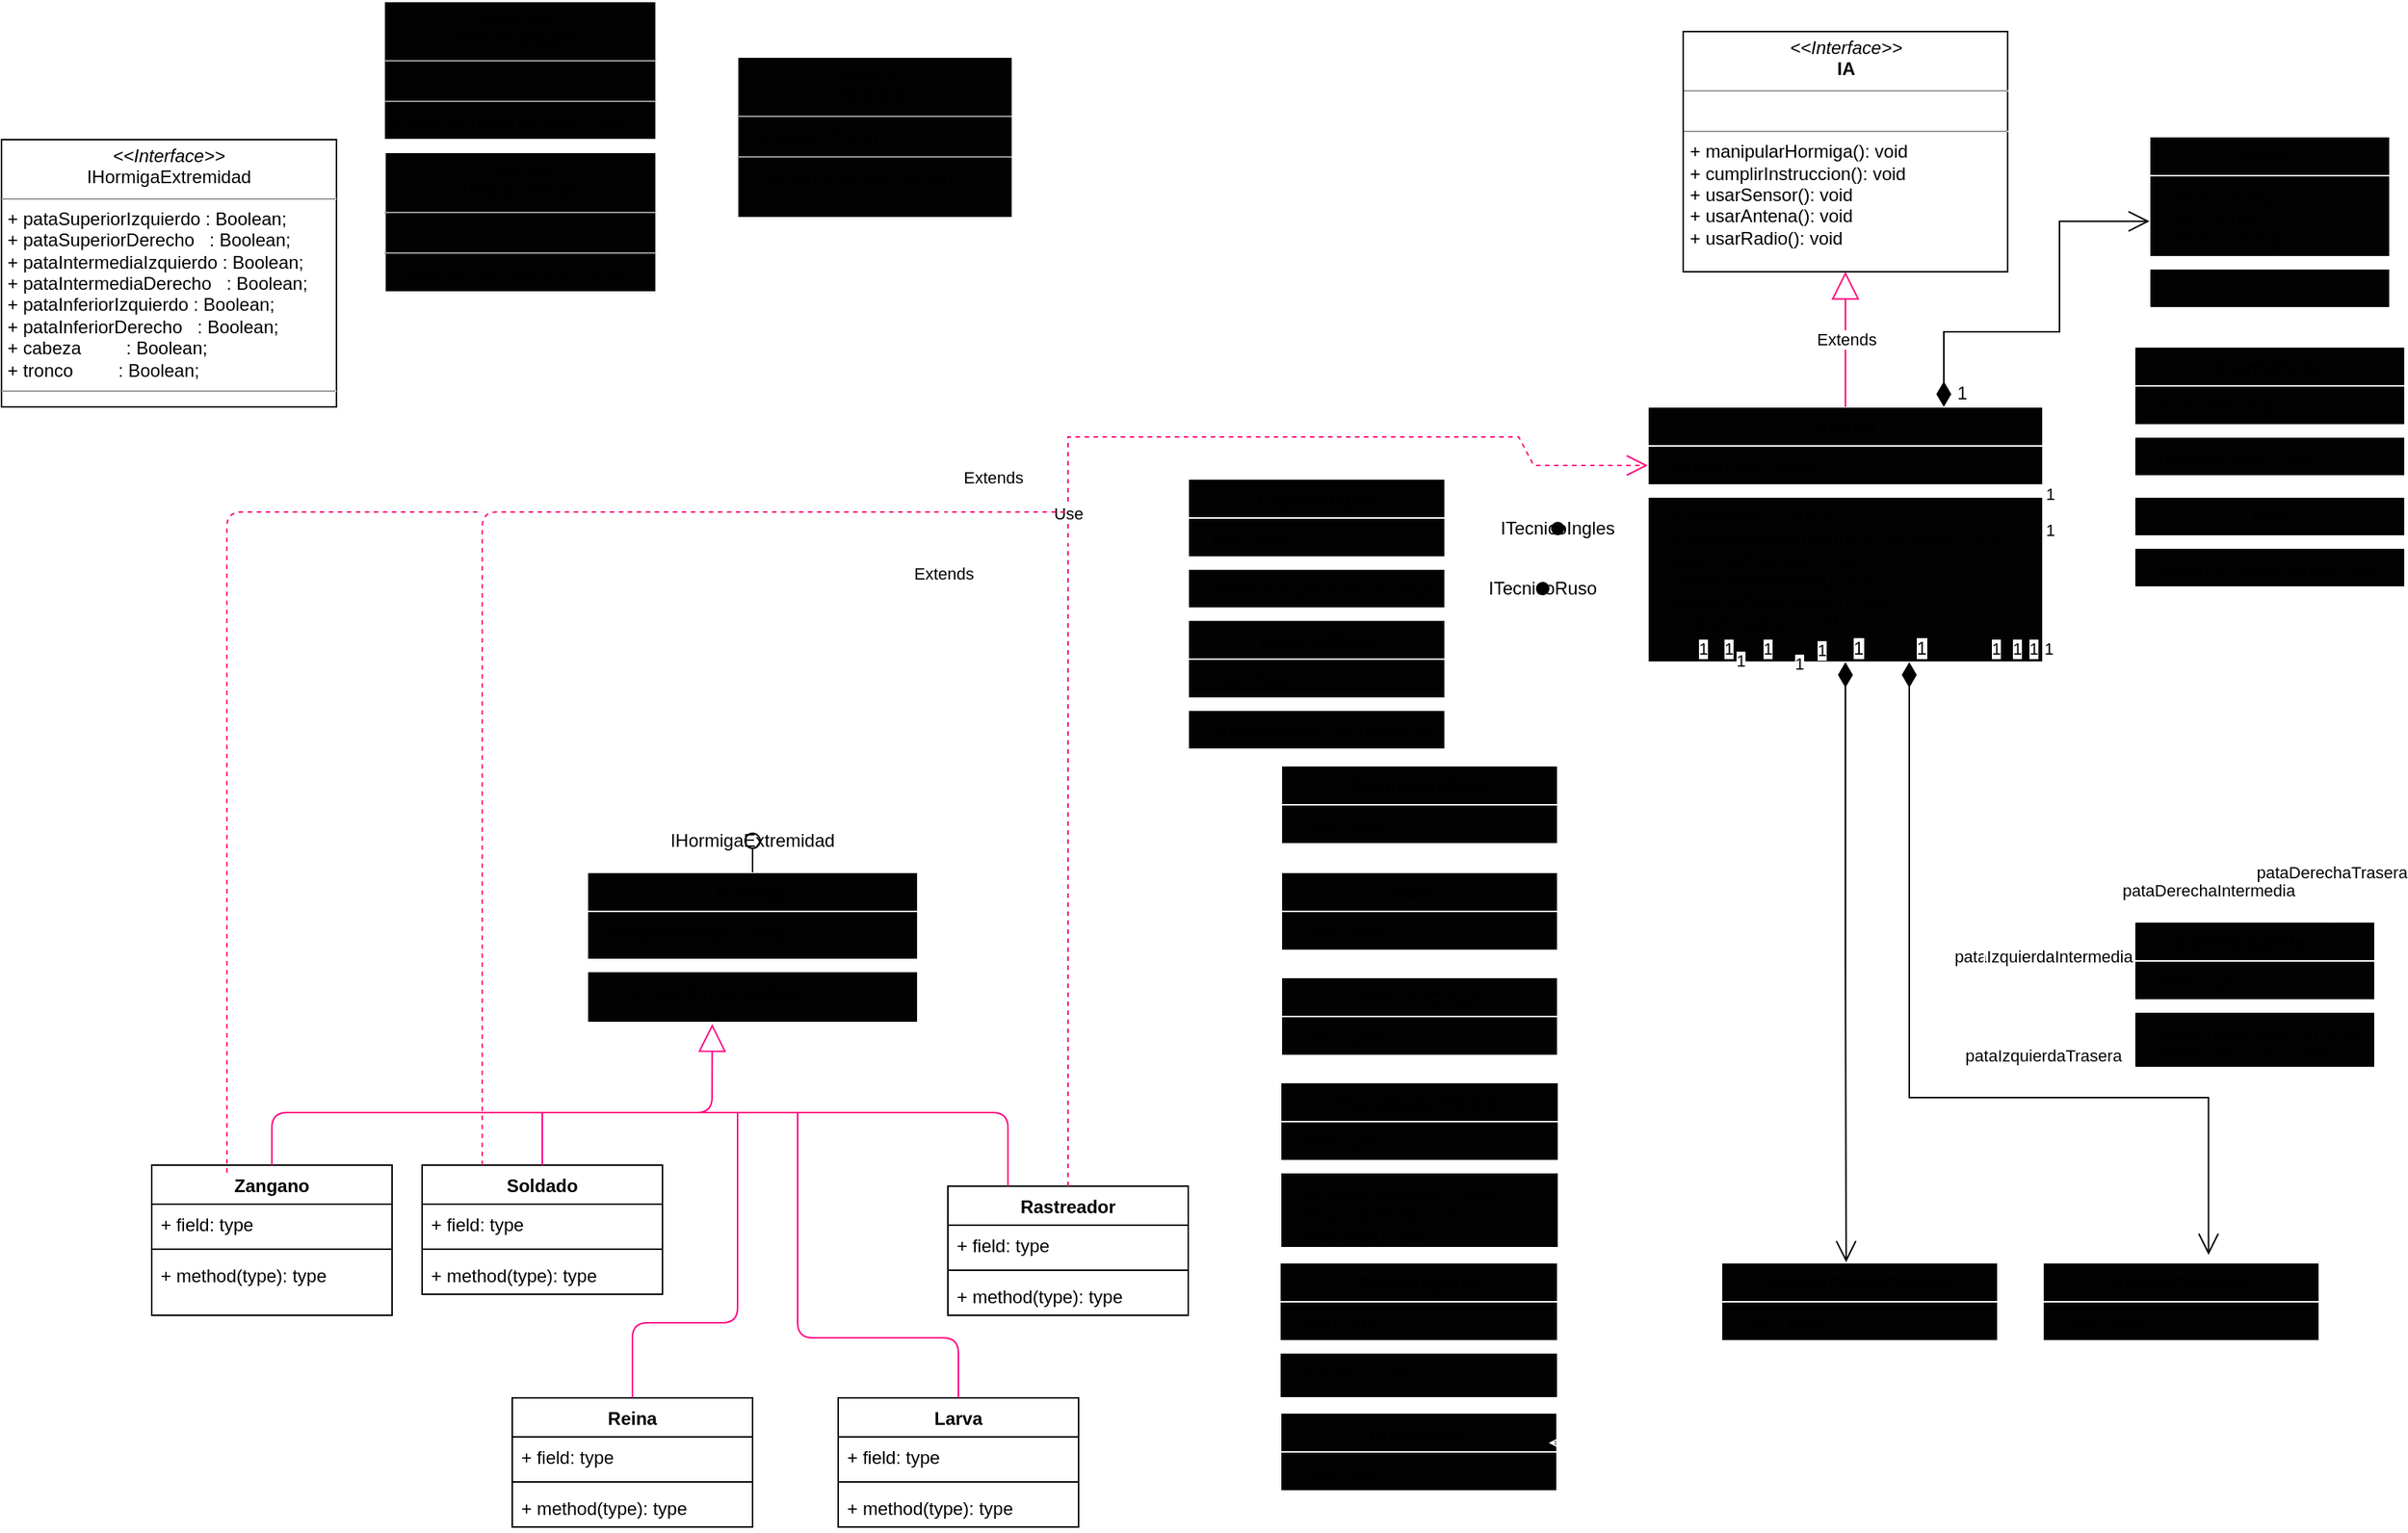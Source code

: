 <mxfile>
    <diagram id="PwI3y_meS3A-BAof3AQR" name="Página-1">
        <mxGraphModel dx="2187" dy="1038" grid="1" gridSize="10" guides="1" tooltips="1" connect="1" arrows="1" fold="1" page="1" pageScale="1" pageWidth="827" pageHeight="1169" math="0" shadow="0">
            <root>
                <mxCell id="0"/>
                <mxCell id="1" parent="0"/>
                <mxCell id="2" value="Hormiga" style="swimlane;fontStyle=1;align=center;verticalAlign=top;childLayout=stackLayout;horizontal=1;startSize=26;horizontalStack=0;resizeParent=1;resizeParentMax=0;resizeLast=0;collapsible=1;marginBottom=0;fillColor=#020203;strokeColor=#FFFFFF;" parent="1" vertex="1">
                    <mxGeometry x="-400" y="610" width="220" height="100" as="geometry"/>
                </mxCell>
                <mxCell id="3" value="- codigoHormiga: String" style="text;strokeColor=#FFFFFF;fillColor=#020203;align=left;verticalAlign=top;spacingLeft=4;spacingRight=4;overflow=hidden;rotatable=0;points=[[0,0.5],[1,0.5]];portConstraint=eastwest;" parent="2" vertex="1">
                    <mxGeometry y="26" width="220" height="32" as="geometry"/>
                </mxCell>
                <mxCell id="4" value="" style="line;strokeWidth=1;fillColor=#020203;align=left;verticalAlign=middle;spacingTop=-1;spacingLeft=3;spacingRight=3;rotatable=0;labelPosition=right;points=[];portConstraint=eastwest;strokeColor=#FFFFFF;" parent="2" vertex="1">
                    <mxGeometry y="58" width="220" height="8" as="geometry"/>
                </mxCell>
                <mxCell id="5" value="+ Hormiga(String: codigo)&#10;" style="text;strokeColor=#FFFFFF;fillColor=#020203;align=left;verticalAlign=top;spacingLeft=4;spacingRight=4;overflow=hidden;rotatable=0;points=[[0,0.5],[1,0.5]];portConstraint=eastwest;" parent="2" vertex="1">
                    <mxGeometry y="66" width="220" height="34" as="geometry"/>
                </mxCell>
                <mxCell id="6" value="Zangano" style="swimlane;fontStyle=1;align=center;verticalAlign=top;childLayout=stackLayout;horizontal=1;startSize=26;horizontalStack=0;resizeParent=1;resizeParentMax=0;resizeLast=0;collapsible=1;marginBottom=0;" parent="1" vertex="1">
                    <mxGeometry x="-690" y="805" width="160" height="100" as="geometry"/>
                </mxCell>
                <mxCell id="7" value="+ field: type" style="text;strokeColor=none;fillColor=none;align=left;verticalAlign=top;spacingLeft=4;spacingRight=4;overflow=hidden;rotatable=0;points=[[0,0.5],[1,0.5]];portConstraint=eastwest;" parent="6" vertex="1">
                    <mxGeometry y="26" width="160" height="26" as="geometry"/>
                </mxCell>
                <mxCell id="8" value="" style="line;strokeWidth=1;fillColor=none;align=left;verticalAlign=middle;spacingTop=-1;spacingLeft=3;spacingRight=3;rotatable=0;labelPosition=right;points=[];portConstraint=eastwest;strokeColor=inherit;" parent="6" vertex="1">
                    <mxGeometry y="52" width="160" height="8" as="geometry"/>
                </mxCell>
                <mxCell id="9" value="+ method(type): type" style="text;strokeColor=none;fillColor=none;align=left;verticalAlign=top;spacingLeft=4;spacingRight=4;overflow=hidden;rotatable=0;points=[[0,0.5],[1,0.5]];portConstraint=eastwest;" parent="6" vertex="1">
                    <mxGeometry y="60" width="160" height="40" as="geometry"/>
                </mxCell>
                <mxCell id="10" value="Soldado" style="swimlane;fontStyle=1;align=center;verticalAlign=top;childLayout=stackLayout;horizontal=1;startSize=26;horizontalStack=0;resizeParent=1;resizeParentMax=0;resizeLast=0;collapsible=1;marginBottom=0;" parent="1" vertex="1">
                    <mxGeometry x="-510" y="805" width="160" height="86" as="geometry"/>
                </mxCell>
                <mxCell id="11" value="+ field: type" style="text;strokeColor=none;fillColor=none;align=left;verticalAlign=top;spacingLeft=4;spacingRight=4;overflow=hidden;rotatable=0;points=[[0,0.5],[1,0.5]];portConstraint=eastwest;" parent="10" vertex="1">
                    <mxGeometry y="26" width="160" height="26" as="geometry"/>
                </mxCell>
                <mxCell id="12" value="" style="line;strokeWidth=1;fillColor=none;align=left;verticalAlign=middle;spacingTop=-1;spacingLeft=3;spacingRight=3;rotatable=0;labelPosition=right;points=[];portConstraint=eastwest;strokeColor=inherit;" parent="10" vertex="1">
                    <mxGeometry y="52" width="160" height="8" as="geometry"/>
                </mxCell>
                <mxCell id="13" value="+ method(type): type" style="text;strokeColor=none;fillColor=none;align=left;verticalAlign=top;spacingLeft=4;spacingRight=4;overflow=hidden;rotatable=0;points=[[0,0.5],[1,0.5]];portConstraint=eastwest;" parent="10" vertex="1">
                    <mxGeometry y="60" width="160" height="26" as="geometry"/>
                </mxCell>
                <mxCell id="14" value="Rastreador" style="swimlane;fontStyle=1;align=center;verticalAlign=top;childLayout=stackLayout;horizontal=1;startSize=26;horizontalStack=0;resizeParent=1;resizeParentMax=0;resizeLast=0;collapsible=1;marginBottom=0;" parent="1" vertex="1">
                    <mxGeometry x="-160" y="819" width="160" height="86" as="geometry"/>
                </mxCell>
                <mxCell id="15" value="+ field: type" style="text;strokeColor=none;fillColor=none;align=left;verticalAlign=top;spacingLeft=4;spacingRight=4;overflow=hidden;rotatable=0;points=[[0,0.5],[1,0.5]];portConstraint=eastwest;" parent="14" vertex="1">
                    <mxGeometry y="26" width="160" height="26" as="geometry"/>
                </mxCell>
                <mxCell id="16" value="" style="line;strokeWidth=1;fillColor=none;align=left;verticalAlign=middle;spacingTop=-1;spacingLeft=3;spacingRight=3;rotatable=0;labelPosition=right;points=[];portConstraint=eastwest;strokeColor=inherit;" parent="14" vertex="1">
                    <mxGeometry y="52" width="160" height="8" as="geometry"/>
                </mxCell>
                <mxCell id="17" value="+ method(type): type" style="text;strokeColor=none;fillColor=none;align=left;verticalAlign=top;spacingLeft=4;spacingRight=4;overflow=hidden;rotatable=0;points=[[0,0.5],[1,0.5]];portConstraint=eastwest;" parent="14" vertex="1">
                    <mxGeometry y="60" width="160" height="26" as="geometry"/>
                </mxCell>
                <mxCell id="18" value="Reina" style="swimlane;fontStyle=1;align=center;verticalAlign=top;childLayout=stackLayout;horizontal=1;startSize=26;horizontalStack=0;resizeParent=1;resizeParentMax=0;resizeLast=0;collapsible=1;marginBottom=0;" parent="1" vertex="1">
                    <mxGeometry x="-450" y="960" width="160" height="86" as="geometry"/>
                </mxCell>
                <mxCell id="19" value="+ field: type" style="text;strokeColor=none;fillColor=none;align=left;verticalAlign=top;spacingLeft=4;spacingRight=4;overflow=hidden;rotatable=0;points=[[0,0.5],[1,0.5]];portConstraint=eastwest;" parent="18" vertex="1">
                    <mxGeometry y="26" width="160" height="26" as="geometry"/>
                </mxCell>
                <mxCell id="20" value="" style="line;strokeWidth=1;fillColor=none;align=left;verticalAlign=middle;spacingTop=-1;spacingLeft=3;spacingRight=3;rotatable=0;labelPosition=right;points=[];portConstraint=eastwest;strokeColor=inherit;" parent="18" vertex="1">
                    <mxGeometry y="52" width="160" height="8" as="geometry"/>
                </mxCell>
                <mxCell id="21" value="+ method(type): type" style="text;strokeColor=none;fillColor=none;align=left;verticalAlign=top;spacingLeft=4;spacingRight=4;overflow=hidden;rotatable=0;points=[[0,0.5],[1,0.5]];portConstraint=eastwest;" parent="18" vertex="1">
                    <mxGeometry y="60" width="160" height="26" as="geometry"/>
                </mxCell>
                <mxCell id="22" value="Larva" style="swimlane;fontStyle=1;align=center;verticalAlign=top;childLayout=stackLayout;horizontal=1;startSize=26;horizontalStack=0;resizeParent=1;resizeParentMax=0;resizeLast=0;collapsible=1;marginBottom=0;" parent="1" vertex="1">
                    <mxGeometry x="-233" y="960" width="160" height="86" as="geometry"/>
                </mxCell>
                <mxCell id="23" value="+ field: type" style="text;strokeColor=none;fillColor=none;align=left;verticalAlign=top;spacingLeft=4;spacingRight=4;overflow=hidden;rotatable=0;points=[[0,0.5],[1,0.5]];portConstraint=eastwest;" parent="22" vertex="1">
                    <mxGeometry y="26" width="160" height="26" as="geometry"/>
                </mxCell>
                <mxCell id="24" value="" style="line;strokeWidth=1;fillColor=none;align=left;verticalAlign=middle;spacingTop=-1;spacingLeft=3;spacingRight=3;rotatable=0;labelPosition=right;points=[];portConstraint=eastwest;strokeColor=inherit;" parent="22" vertex="1">
                    <mxGeometry y="52" width="160" height="8" as="geometry"/>
                </mxCell>
                <mxCell id="25" value="+ method(type): type" style="text;strokeColor=none;fillColor=none;align=left;verticalAlign=top;spacingLeft=4;spacingRight=4;overflow=hidden;rotatable=0;points=[[0,0.5],[1,0.5]];portConstraint=eastwest;" parent="22" vertex="1">
                    <mxGeometry y="60" width="160" height="26" as="geometry"/>
                </mxCell>
                <mxCell id="26" value="" style="endArrow=block;endSize=16;endFill=0;html=1;strokeColor=#FF0080;exitX=0.5;exitY=0;exitDx=0;exitDy=0;entryX=0.378;entryY=1.031;entryDx=0;entryDy=0;entryPerimeter=0;" parent="1" source="6" target="5" edge="1">
                    <mxGeometry width="160" relative="1" as="geometry">
                        <mxPoint x="-570" y="750" as="sourcePoint"/>
                        <mxPoint x="-290" y="770" as="targetPoint"/>
                        <Array as="points">
                            <mxPoint x="-610" y="770"/>
                            <mxPoint x="-317" y="770"/>
                        </Array>
                    </mxGeometry>
                </mxCell>
                <mxCell id="33" value="" style="endArrow=none;html=1;strokeColor=#FF0080;entryX=0.25;entryY=0;entryDx=0;entryDy=0;" parent="1" target="14" edge="1">
                    <mxGeometry width="50" height="50" relative="1" as="geometry">
                        <mxPoint x="-330" y="770" as="sourcePoint"/>
                        <mxPoint x="-80" y="770" as="targetPoint"/>
                        <Array as="points">
                            <mxPoint x="-120" y="770"/>
                        </Array>
                    </mxGeometry>
                </mxCell>
                <mxCell id="34" value="" style="endArrow=none;html=1;strokeColor=#FF0080;entryX=0.5;entryY=0;entryDx=0;entryDy=0;" parent="1" target="22" edge="1">
                    <mxGeometry width="50" height="50" relative="1" as="geometry">
                        <mxPoint x="-260" y="770" as="sourcePoint"/>
                        <mxPoint x="-130" y="940" as="targetPoint"/>
                        <Array as="points">
                            <mxPoint x="-260" y="920"/>
                            <mxPoint x="-153" y="920"/>
                        </Array>
                    </mxGeometry>
                </mxCell>
                <mxCell id="35" value="" style="endArrow=none;html=1;strokeColor=#FF0080;exitX=0.5;exitY=0;exitDx=0;exitDy=0;" parent="1" source="18" edge="1">
                    <mxGeometry width="50" height="50" relative="1" as="geometry">
                        <mxPoint x="-380" y="955" as="sourcePoint"/>
                        <mxPoint x="-300" y="770" as="targetPoint"/>
                        <Array as="points">
                            <mxPoint x="-370" y="910"/>
                            <mxPoint x="-300" y="910"/>
                        </Array>
                    </mxGeometry>
                </mxCell>
                <mxCell id="36" value="" style="endArrow=none;html=1;strokeColor=#FF0080;exitX=0.5;exitY=0;exitDx=0;exitDy=0;" parent="1" source="10" edge="1">
                    <mxGeometry width="50" height="50" relative="1" as="geometry">
                        <mxPoint x="-40" y="685" as="sourcePoint"/>
                        <mxPoint x="-430" y="770" as="targetPoint"/>
                    </mxGeometry>
                </mxCell>
                <mxCell id="41" value="AntBot" style="swimlane;fontStyle=1;align=center;verticalAlign=top;childLayout=stackLayout;horizontal=1;startSize=26;horizontalStack=0;resizeParent=1;resizeParentMax=0;resizeLast=0;collapsible=1;marginBottom=0;fillColor=#020203;strokeColor=#FFFFFF;" parent="1" vertex="1">
                    <mxGeometry x="306" y="300" width="263" height="170" as="geometry"/>
                </mxCell>
                <mxCell id="42" value="- serieAntBot: String" style="text;strokeColor=#FFFFFF;fillColor=#020203;align=left;verticalAlign=top;spacingLeft=4;spacingRight=4;overflow=hidden;rotatable=0;points=[[0,0.5],[1,0.5]];portConstraint=eastwest;" parent="41" vertex="1">
                    <mxGeometry y="26" width="263" height="26" as="geometry"/>
                </mxCell>
                <mxCell id="43" value="" style="line;strokeWidth=1;fillColor=#020203;align=left;verticalAlign=middle;spacingTop=-1;spacingLeft=3;spacingRight=3;rotatable=0;labelPosition=right;points=[];portConstraint=eastwest;strokeColor=#FFFFFF;" parent="41" vertex="1">
                    <mxGeometry y="52" width="263" height="8" as="geometry"/>
                </mxCell>
                <mxCell id="44" value="+ AntBot(iaBot : IABot)&#10;+ integrarHormiga(hormiga: Hormiga) : void&#10;+ potenciarFuerza(): void&#10;+ potenciarHabilidad(): void&#10;+ potenciarMovimiento(): void&#10;+ volar(Zangano): void&#10;&#10;" style="text;strokeColor=#FFFFFF;fillColor=#020203;align=left;verticalAlign=top;spacingLeft=4;spacingRight=4;overflow=hidden;rotatable=0;points=[[0,0.5],[1,0.5]];portConstraint=eastwest;" parent="41" vertex="1">
                    <mxGeometry y="60" width="263" height="110" as="geometry"/>
                </mxCell>
                <mxCell id="45" value="FuentePoder" style="swimlane;fontStyle=1;align=center;verticalAlign=top;childLayout=stackLayout;horizontal=1;startSize=26;horizontalStack=0;resizeParent=1;resizeParentMax=0;resizeLast=0;collapsible=1;marginBottom=0;fillColor=#020203;strokeColor=#FFFFFF;" parent="1" vertex="1">
                    <mxGeometry x="630" y="260" width="180" height="86" as="geometry"/>
                </mxCell>
                <mxCell id="46" value="- int: nivelEnergia" style="text;strokeColor=#FFFFFF;fillColor=#020203;align=left;verticalAlign=top;spacingLeft=4;spacingRight=4;overflow=hidden;rotatable=0;points=[[0,0.5],[1,0.5]];portConstraint=eastwest;" parent="45" vertex="1">
                    <mxGeometry y="26" width="180" height="26" as="geometry"/>
                </mxCell>
                <mxCell id="47" value="" style="line;strokeWidth=1;fillColor=#020203;align=left;verticalAlign=middle;spacingTop=-1;spacingLeft=3;spacingRight=3;rotatable=0;labelPosition=right;points=[];portConstraint=eastwest;strokeColor=#FFFFFF;" parent="45" vertex="1">
                    <mxGeometry y="52" width="180" height="8" as="geometry"/>
                </mxCell>
                <mxCell id="48" value="+ recargar(type): type&#10;" style="text;strokeColor=#FFFFFF;fillColor=#020203;align=left;verticalAlign=top;spacingLeft=4;spacingRight=4;overflow=hidden;rotatable=0;points=[[0,0.5],[1,0.5]];portConstraint=eastwest;" parent="45" vertex="1">
                    <mxGeometry y="60" width="180" height="26" as="geometry"/>
                </mxCell>
                <mxCell id="52" value="ExtremidadInferior" style="swimlane;fontStyle=1;align=center;verticalAlign=top;childLayout=stackLayout;horizontal=1;startSize=26;horizontalStack=0;resizeParent=1;resizeParentMax=0;resizeLast=0;collapsible=1;marginBottom=0;fillColor=#020203;strokeColor=#FFFFFF;" parent="1" vertex="1">
                    <mxGeometry x="630" y="643" width="160" height="97" as="geometry"/>
                </mxCell>
                <mxCell id="53" value="+ field: type" style="text;strokeColor=#FFFFFF;fillColor=#020203;align=left;verticalAlign=top;spacingLeft=4;spacingRight=4;overflow=hidden;rotatable=0;points=[[0,0.5],[1,0.5]];portConstraint=eastwest;" parent="52" vertex="1">
                    <mxGeometry y="26" width="160" height="26" as="geometry"/>
                </mxCell>
                <mxCell id="54" value="" style="line;strokeWidth=1;fillColor=#020203;align=left;verticalAlign=middle;spacingTop=-1;spacingLeft=3;spacingRight=3;rotatable=0;labelPosition=right;points=[];portConstraint=eastwest;strokeColor=#FFFFFF;" parent="52" vertex="1">
                    <mxGeometry y="52" width="160" height="8" as="geometry"/>
                </mxCell>
                <mxCell id="55" value="+ correr(velocidad:int): void&#10;+ saltar(altura:int): void" style="text;strokeColor=#FFFFFF;fillColor=#020203;align=left;verticalAlign=top;spacingLeft=4;spacingRight=4;overflow=hidden;rotatable=0;points=[[0,0.5],[1,0.5]];portConstraint=eastwest;" parent="52" vertex="1">
                    <mxGeometry y="60" width="160" height="37" as="geometry"/>
                </mxCell>
                <mxCell id="56" value="1" style="endArrow=open;html=1;endSize=12;startArrow=diamondThin;startSize=14;startFill=1;align=left;verticalAlign=bottom;rounded=0;sourcePerimeterSpacing=8;targetPerimeterSpacing=8;entryX=0;entryY=0.5;entryDx=0;entryDy=0;fillColor=#020203;strokeColor=#FFFFFF;" parent="1" target="53" edge="1">
                    <mxGeometry x="-1" y="3" relative="1" as="geometry">
                        <mxPoint x="544" y="470" as="sourcePoint"/>
                        <mxPoint x="479" y="832" as="targetPoint"/>
                        <Array as="points">
                            <mxPoint x="544" y="682"/>
                        </Array>
                    </mxGeometry>
                </mxCell>
                <mxCell id="57" value="pataIzquierdaIntermedia" style="edgeLabel;html=1;align=center;verticalAlign=middle;resizable=0;points=[];fillColor=#020203;strokeColor=#FFFFFF;" parent="56" vertex="1" connectable="0">
                    <mxGeometry x="-0.273" y="1" relative="1" as="geometry">
                        <mxPoint x="24" y="87" as="offset"/>
                    </mxGeometry>
                </mxCell>
                <mxCell id="58" value="1" style="endArrow=open;html=1;endSize=12;startArrow=diamondThin;startSize=14;startFill=1;align=left;verticalAlign=bottom;rounded=0;sourcePerimeterSpacing=8;targetPerimeterSpacing=8;entryX=0.37;entryY=0.002;entryDx=0;entryDy=0;fillColor=#020203;strokeColor=#FFFFFF;entryPerimeter=0;" parent="1" target="52" edge="1">
                    <mxGeometry x="-1" y="3" relative="1" as="geometry">
                        <mxPoint x="555" y="470" as="sourcePoint"/>
                        <mxPoint x="495" y="831" as="targetPoint"/>
                        <Array as="points">
                            <mxPoint x="555" y="560"/>
                            <mxPoint x="689" y="560"/>
                        </Array>
                    </mxGeometry>
                </mxCell>
                <mxCell id="59" value="pataDerechaIntermedia" style="edgeLabel;html=1;align=center;verticalAlign=middle;resizable=0;points=[];fillColor=#020203;strokeColor=#FFFFFF;" parent="58" vertex="1" connectable="0">
                    <mxGeometry x="-0.4" y="3" relative="1" as="geometry">
                        <mxPoint x="122" y="65" as="offset"/>
                    </mxGeometry>
                </mxCell>
                <mxCell id="60" value="1" style="endArrow=open;html=1;endSize=12;startArrow=diamondThin;startSize=14;startFill=1;edgeStyle=orthogonalEdgeStyle;align=left;verticalAlign=bottom;rounded=0;sourcePerimeterSpacing=8;targetPerimeterSpacing=8;fillColor=#020203;strokeColor=#FFFFFF;" parent="1" source="41" edge="1">
                    <mxGeometry x="-1" y="3" relative="1" as="geometry">
                        <mxPoint x="390" y="414" as="sourcePoint"/>
                        <mxPoint x="247" y="710" as="targetPoint"/>
                        <Array as="points">
                            <mxPoint x="360" y="710"/>
                        </Array>
                    </mxGeometry>
                </mxCell>
                <mxCell id="61" value="1" style="endArrow=open;html=1;endSize=12;startArrow=diamondThin;startSize=14;startFill=0;edgeStyle=orthogonalEdgeStyle;align=left;verticalAlign=bottom;rounded=0;sourcePerimeterSpacing=8;targetPerimeterSpacing=8;fillColor=#020203;strokeColor=#FFFFFF;entryX=0.002;entryY=0.719;entryDx=0;entryDy=0;entryPerimeter=0;" parent="1" target="84" edge="1">
                    <mxGeometry x="-1" y="3" relative="1" as="geometry">
                        <mxPoint x="569" y="393.88" as="sourcePoint"/>
                        <mxPoint x="668" y="393.88" as="targetPoint"/>
                        <Array as="points">
                            <mxPoint x="585" y="394"/>
                            <mxPoint x="585" y="392"/>
                        </Array>
                    </mxGeometry>
                </mxCell>
                <mxCell id="69" value="CircuitoAnillado" style="swimlane;fontStyle=1;align=center;verticalAlign=top;childLayout=stackLayout;horizontal=1;startSize=26;horizontalStack=0;resizeParent=1;resizeParentMax=0;resizeLast=0;collapsible=1;marginBottom=0;fillColor=#020203;strokeColor=#FFFFFF;" parent="1" vertex="1">
                    <mxGeometry x="62" y="539" width="184" height="60" as="geometry"/>
                </mxCell>
                <mxCell id="70" value="+ field: type" style="text;strokeColor=#FFFFFF;fillColor=#020203;align=left;verticalAlign=top;spacingLeft=4;spacingRight=4;overflow=hidden;rotatable=0;points=[[0,0.5],[1,0.5]];portConstraint=eastwest;" parent="69" vertex="1">
                    <mxGeometry y="26" width="184" height="26" as="geometry"/>
                </mxCell>
                <mxCell id="71" value="" style="line;strokeWidth=1;fillColor=#020203;align=left;verticalAlign=middle;spacingTop=-1;spacingLeft=3;spacingRight=3;rotatable=0;labelPosition=right;points=[];portConstraint=eastwest;strokeColor=#FFFFFF;" parent="69" vertex="1">
                    <mxGeometry y="52" width="184" height="8" as="geometry"/>
                </mxCell>
                <mxCell id="72" value="CircuitoCarga" style="swimlane;fontStyle=1;align=center;verticalAlign=top;childLayout=stackLayout;horizontal=1;startSize=26;horizontalStack=0;resizeParent=1;resizeParentMax=0;resizeLast=0;collapsible=1;marginBottom=0;fillColor=#020203;strokeColor=#FFFFFF;" parent="1" vertex="1">
                    <mxGeometry x="62" y="680" width="184" height="60" as="geometry"/>
                </mxCell>
                <mxCell id="73" value="+ field: type" style="text;strokeColor=#FFFFFF;fillColor=#020203;align=left;verticalAlign=top;spacingLeft=4;spacingRight=4;overflow=hidden;rotatable=0;points=[[0,0.5],[1,0.5]];portConstraint=eastwest;" parent="72" vertex="1">
                    <mxGeometry y="26" width="184" height="26" as="geometry"/>
                </mxCell>
                <mxCell id="74" value="" style="line;strokeWidth=1;fillColor=#020203;align=left;verticalAlign=middle;spacingTop=-1;spacingLeft=3;spacingRight=3;rotatable=0;labelPosition=right;points=[];portConstraint=eastwest;strokeColor=#FFFFFF;" parent="72" vertex="1">
                    <mxGeometry y="52" width="184" height="8" as="geometry"/>
                </mxCell>
                <mxCell id="81" value="1" style="endArrow=open;html=1;endSize=12;startArrow=diamondThin;startSize=14;startFill=1;edgeStyle=orthogonalEdgeStyle;align=left;verticalAlign=bottom;rounded=0;sourcePerimeterSpacing=8;targetPerimeterSpacing=8;fillColor=#020203;strokeColor=#FFFFFF;entryX=1;entryY=0.5;entryDx=0;entryDy=0;" parent="1" target="69" edge="1">
                    <mxGeometry x="-1" y="3" relative="1" as="geometry">
                        <mxPoint x="335" y="470" as="sourcePoint"/>
                        <mxPoint x="285.0" y="614.0" as="targetPoint"/>
                        <Array as="points">
                            <mxPoint x="335" y="570"/>
                            <mxPoint x="249" y="570"/>
                        </Array>
                    </mxGeometry>
                </mxCell>
                <mxCell id="82" value="1" style="endArrow=open;html=1;endSize=12;startArrow=diamondThin;startSize=14;startFill=1;edgeStyle=orthogonalEdgeStyle;align=left;verticalAlign=bottom;rounded=0;sourcePerimeterSpacing=8;targetPerimeterSpacing=8;fillColor=#020203;strokeColor=#FFFFFF;entryX=1;entryY=0.75;entryDx=0;entryDy=0;" parent="1" edge="1">
                    <mxGeometry x="-1" y="3" relative="1" as="geometry">
                        <mxPoint x="378" y="470" as="sourcePoint"/>
                        <mxPoint x="244" y="801" as="targetPoint"/>
                        <Array as="points">
                            <mxPoint x="378" y="760"/>
                            <mxPoint x="288" y="760"/>
                            <mxPoint x="288" y="801"/>
                        </Array>
                    </mxGeometry>
                </mxCell>
                <mxCell id="83" value="Alas" style="swimlane;fontStyle=1;align=center;verticalAlign=top;childLayout=stackLayout;horizontal=1;startSize=26;horizontalStack=0;resizeParent=1;resizeParentMax=0;resizeLast=0;collapsible=1;marginBottom=0;fillColor=#020203;strokeColor=#FFFFFF;" parent="1" vertex="1">
                    <mxGeometry x="630" y="360" width="180" height="60" as="geometry"/>
                </mxCell>
                <mxCell id="84" value="" style="line;strokeWidth=1;fillColor=#020203;align=left;verticalAlign=middle;spacingTop=-1;spacingLeft=3;spacingRight=3;rotatable=0;labelPosition=right;points=[];portConstraint=eastwest;strokeColor=#FFFFFF;" parent="83" vertex="1">
                    <mxGeometry y="26" width="180" height="8" as="geometry"/>
                </mxCell>
                <mxCell id="85" value="+ volar(int: nivelEnergia): void" style="text;strokeColor=#FFFFFF;fillColor=#020203;align=left;verticalAlign=top;spacingLeft=4;spacingRight=4;overflow=hidden;rotatable=0;points=[[0,0.5],[1,0.5]];portConstraint=eastwest;" parent="83" vertex="1">
                    <mxGeometry y="34" width="180" height="26" as="geometry"/>
                </mxCell>
                <mxCell id="86" value="1" style="endArrow=open;html=1;endSize=12;startArrow=diamondThin;startSize=14;startFill=0;edgeStyle=orthogonalEdgeStyle;align=left;verticalAlign=bottom;rounded=0;sourcePerimeterSpacing=8;targetPerimeterSpacing=8;fillColor=#020203;strokeColor=#FFFFFF;" parent="1" edge="1">
                    <mxGeometry x="-1" y="3" relative="1" as="geometry">
                        <mxPoint x="569" y="370" as="sourcePoint"/>
                        <mxPoint x="630" y="290" as="targetPoint"/>
                        <Array as="points">
                            <mxPoint x="599" y="370"/>
                        </Array>
                    </mxGeometry>
                </mxCell>
                <mxCell id="87" value="Radio" style="swimlane;fontStyle=1;align=center;verticalAlign=top;childLayout=stackLayout;horizontal=1;startSize=26;horizontalStack=0;resizeParent=1;resizeParentMax=0;resizeLast=0;collapsible=1;marginBottom=0;fillColor=#020203;strokeColor=#FFFFFF;" parent="1" vertex="1">
                    <mxGeometry x="62" y="610" width="184" height="60" as="geometry"/>
                </mxCell>
                <mxCell id="88" value="+ field: type" style="text;strokeColor=#FFFFFF;fillColor=#020203;align=left;verticalAlign=top;spacingLeft=4;spacingRight=4;overflow=hidden;rotatable=0;points=[[0,0.5],[1,0.5]];portConstraint=eastwest;" parent="87" vertex="1">
                    <mxGeometry y="26" width="184" height="26" as="geometry"/>
                </mxCell>
                <mxCell id="89" value="" style="line;strokeWidth=1;fillColor=#020203;align=left;verticalAlign=middle;spacingTop=-1;spacingLeft=3;spacingRight=3;rotatable=0;labelPosition=right;points=[];portConstraint=eastwest;strokeColor=#FFFFFF;" parent="87" vertex="1">
                    <mxGeometry y="52" width="184" height="8" as="geometry"/>
                </mxCell>
                <mxCell id="90" value="1" style="endArrow=open;html=1;endSize=12;startArrow=diamondThin;startSize=14;startFill=1;edgeStyle=orthogonalEdgeStyle;align=left;verticalAlign=bottom;rounded=0;sourcePerimeterSpacing=8;targetPerimeterSpacing=8;fillColor=#020203;strokeColor=#FFFFFF;entryX=1;entryY=0.5;entryDx=0;entryDy=0;" parent="1" target="87" edge="1">
                    <mxGeometry x="-1" y="3" relative="1" as="geometry">
                        <mxPoint x="352" y="470" as="sourcePoint"/>
                        <mxPoint x="241" y="702" as="targetPoint"/>
                        <Array as="points">
                            <mxPoint x="352" y="640"/>
                        </Array>
                    </mxGeometry>
                </mxCell>
                <mxCell id="91" value="1" style="endArrow=open;html=1;endSize=12;startArrow=diamondThin;startSize=14;startFill=1;align=left;verticalAlign=bottom;rounded=0;sourcePerimeterSpacing=8;targetPerimeterSpacing=8;entryX=0;entryY=0.75;entryDx=0;entryDy=0;fillColor=#020203;strokeColor=#FFFFFF;" parent="1" target="52" edge="1">
                    <mxGeometry x="-1" y="3" relative="1" as="geometry">
                        <mxPoint x="530" y="470" as="sourcePoint"/>
                        <mxPoint x="528" y="818.59" as="targetPoint"/>
                        <Array as="points">
                            <mxPoint x="530" y="716"/>
                        </Array>
                    </mxGeometry>
                </mxCell>
                <mxCell id="92" value="pataIzquierdaTrasera" style="edgeLabel;html=1;align=center;verticalAlign=middle;resizable=0;points=[];fillColor=#020203;strokeColor=#FFFFFF;" parent="91" vertex="1" connectable="0">
                    <mxGeometry x="-0.273" y="1" relative="1" as="geometry">
                        <mxPoint x="38" y="136" as="offset"/>
                    </mxGeometry>
                </mxCell>
                <mxCell id="93" value="1" style="endArrow=open;html=1;endSize=12;startArrow=diamondThin;startSize=14;startFill=1;edgeStyle=orthogonalEdgeStyle;align=left;verticalAlign=bottom;rounded=0;sourcePerimeterSpacing=8;targetPerimeterSpacing=8;fillColor=#020203;strokeColor=#FFFFFF;exitX=0.355;exitY=1.089;exitDx=0;exitDy=0;exitPerimeter=0;" parent="1" source="44" edge="1">
                    <mxGeometry x="-1" y="3" relative="1" as="geometry">
                        <mxPoint x="390" y="456" as="sourcePoint"/>
                        <mxPoint x="246" y="890" as="targetPoint"/>
                        <Array as="points">
                            <mxPoint x="399" y="820"/>
                            <mxPoint x="300" y="820"/>
                            <mxPoint x="300" y="890"/>
                            <mxPoint x="246" y="890"/>
                        </Array>
                    </mxGeometry>
                </mxCell>
                <mxCell id="94" value="1" style="endArrow=open;html=1;endSize=12;startArrow=diamondThin;startSize=14;startFill=1;align=left;verticalAlign=bottom;rounded=0;sourcePerimeterSpacing=8;targetPerimeterSpacing=8;entryX=0.814;entryY=0.008;entryDx=0;entryDy=0;fillColor=#020203;strokeColor=#FFFFFF;entryPerimeter=0;" parent="1" target="52" edge="1">
                    <mxGeometry x="-1" y="3" relative="1" as="geometry">
                        <mxPoint x="565" y="470" as="sourcePoint"/>
                        <mxPoint x="569.2" y="828.784" as="targetPoint"/>
                        <Array as="points">
                            <mxPoint x="565" y="500"/>
                            <mxPoint x="760" y="500"/>
                        </Array>
                    </mxGeometry>
                </mxCell>
                <mxCell id="95" value="pataDerechaTrasera" style="edgeLabel;html=1;align=center;verticalAlign=middle;resizable=0;points=[];fillColor=#020203;strokeColor=#FFFFFF;" parent="94" vertex="1" connectable="0">
                    <mxGeometry x="-0.4" y="3" relative="1" as="geometry">
                        <mxPoint x="115" y="113" as="offset"/>
                    </mxGeometry>
                </mxCell>
                <mxCell id="96" value="SensorOpticoCamara" style="swimlane;fontStyle=1;align=center;verticalAlign=top;childLayout=stackLayout;horizontal=1;startSize=26;horizontalStack=0;resizeParent=1;resizeParentMax=0;resizeLast=0;collapsible=1;marginBottom=0;fillColor=#020203;strokeColor=#FFFFFF;" parent="1" vertex="1">
                    <mxGeometry x="355" y="870" width="184" height="60" as="geometry"/>
                </mxCell>
                <mxCell id="97" value="+ field: type" style="text;strokeColor=#FFFFFF;fillColor=#020203;align=left;verticalAlign=top;spacingLeft=4;spacingRight=4;overflow=hidden;rotatable=0;points=[[0,0.5],[1,0.5]];portConstraint=eastwest;" parent="96" vertex="1">
                    <mxGeometry y="26" width="184" height="26" as="geometry"/>
                </mxCell>
                <mxCell id="98" value="" style="line;strokeWidth=1;fillColor=#020203;align=left;verticalAlign=middle;spacingTop=-1;spacingLeft=3;spacingRight=3;rotatable=0;labelPosition=right;points=[];portConstraint=eastwest;strokeColor=#FFFFFF;" parent="96" vertex="1">
                    <mxGeometry y="52" width="184" height="8" as="geometry"/>
                </mxCell>
                <mxCell id="102" value="AntenaContacto" style="swimlane;fontStyle=1;align=center;verticalAlign=top;childLayout=stackLayout;horizontal=1;startSize=26;horizontalStack=0;resizeParent=1;resizeParentMax=0;resizeLast=0;collapsible=1;marginBottom=0;fillColor=#020203;strokeColor=#FFFFFF;" parent="1" vertex="1">
                    <mxGeometry x="569" y="870" width="184" height="60" as="geometry"/>
                </mxCell>
                <mxCell id="103" value="+ field: type" style="text;strokeColor=#FFFFFF;fillColor=#020203;align=left;verticalAlign=top;spacingLeft=4;spacingRight=4;overflow=hidden;rotatable=0;points=[[0,0.5],[1,0.5]];portConstraint=eastwest;" parent="102" vertex="1">
                    <mxGeometry y="26" width="184" height="26" as="geometry"/>
                </mxCell>
                <mxCell id="104" value="" style="line;strokeWidth=1;fillColor=#020203;align=left;verticalAlign=middle;spacingTop=-1;spacingLeft=3;spacingRight=3;rotatable=0;labelPosition=right;points=[];portConstraint=eastwest;strokeColor=#FFFFFF;" parent="102" vertex="1">
                    <mxGeometry y="52" width="184" height="8" as="geometry"/>
                </mxCell>
                <mxCell id="105" value="1" style="endArrow=open;html=1;endSize=12;startArrow=diamondThin;startSize=14;startFill=1;edgeStyle=orthogonalEdgeStyle;align=left;verticalAlign=bottom;rounded=0;fontFamily=Helvetica;fontSize=12;fontColor=default;exitX=0.5;exitY=1;exitDx=0;exitDy=0;entryX=0.451;entryY=-0.006;entryDx=0;entryDy=0;entryPerimeter=0;" parent="1" source="41" target="96" edge="1">
                    <mxGeometry x="-1" y="3" relative="1" as="geometry">
                        <mxPoint x="250" y="730" as="sourcePoint"/>
                        <mxPoint x="410" y="730" as="targetPoint"/>
                    </mxGeometry>
                </mxCell>
                <mxCell id="106" value="1" style="endArrow=open;html=1;endSize=12;startArrow=diamondThin;startSize=14;startFill=1;edgeStyle=orthogonalEdgeStyle;align=left;verticalAlign=bottom;rounded=0;fontFamily=Helvetica;fontSize=12;fontColor=default;entryX=0.599;entryY=-0.088;entryDx=0;entryDy=0;entryPerimeter=0;" parent="1" source="44" target="102" edge="1">
                    <mxGeometry x="-1" y="3" relative="1" as="geometry">
                        <mxPoint x="480" y="790" as="sourcePoint"/>
                        <mxPoint x="690" y="820" as="targetPoint"/>
                        <Array as="points">
                            <mxPoint x="480" y="760"/>
                            <mxPoint x="679" y="760"/>
                        </Array>
                    </mxGeometry>
                </mxCell>
                <mxCell id="108" value="Procesador" style="swimlane;fontStyle=1;align=center;verticalAlign=top;childLayout=stackLayout;horizontal=1;startSize=26;horizontalStack=0;resizeParent=1;resizeParentMax=0;resizeLast=0;collapsible=1;marginBottom=0;fillColor=#020203;strokeColor=#FFFFFF;" parent="1" vertex="1">
                    <mxGeometry x="61.5" y="970" width="184" height="60" as="geometry"/>
                </mxCell>
                <mxCell id="109" value="+ field: type" style="text;strokeColor=#FFFFFF;fillColor=#020203;align=left;verticalAlign=top;spacingLeft=4;spacingRight=4;overflow=hidden;rotatable=0;points=[[0,0.5],[1,0.5]];portConstraint=eastwest;" parent="108" vertex="1">
                    <mxGeometry y="26" width="184" height="26" as="geometry"/>
                </mxCell>
                <mxCell id="110" value="" style="line;strokeWidth=1;fillColor=#020203;align=left;verticalAlign=middle;spacingTop=-1;spacingLeft=3;spacingRight=3;rotatable=0;labelPosition=right;points=[];portConstraint=eastwest;strokeColor=#FFFFFF;" parent="108" vertex="1">
                    <mxGeometry y="52" width="184" height="8" as="geometry"/>
                </mxCell>
                <mxCell id="111" value="1" style="endArrow=open;html=1;endSize=12;startArrow=diamondThin;startSize=14;startFill=1;edgeStyle=orthogonalEdgeStyle;align=left;verticalAlign=bottom;rounded=0;sourcePerimeterSpacing=8;targetPerimeterSpacing=8;fillColor=#020203;strokeColor=#FFFFFF;exitX=0.411;exitY=1.011;exitDx=0;exitDy=0;exitPerimeter=0;" parent="1" source="44" edge="1">
                    <mxGeometry x="-1" y="3" relative="1" as="geometry">
                        <mxPoint x="409.365" y="455.738" as="sourcePoint"/>
                        <mxPoint x="240" y="990" as="targetPoint"/>
                        <Array as="points">
                            <mxPoint x="414" y="850"/>
                            <mxPoint x="310" y="850"/>
                            <mxPoint x="310" y="990"/>
                            <mxPoint x="246" y="990"/>
                        </Array>
                    </mxGeometry>
                </mxCell>
                <mxCell id="112" value="Use" style="endArrow=open;endSize=12;dashed=1;html=1;rounded=0;sourcePerimeterSpacing=8;targetPerimeterSpacing=8;fillColor=#d80073;strokeColor=#FF0A7C;exitX=0.5;exitY=0;exitDx=0;exitDy=0;entryX=0;entryY=0.5;entryDx=0;entryDy=0;" parent="1" source="14" target="42" edge="1">
                    <mxGeometry width="160" relative="1" as="geometry">
                        <mxPoint x="258" y="322.372" as="sourcePoint"/>
                        <mxPoint x="310" y="370" as="targetPoint"/>
                        <Array as="points">
                            <mxPoint x="-80" y="320"/>
                            <mxPoint x="220" y="320"/>
                            <mxPoint x="230" y="339"/>
                        </Array>
                    </mxGeometry>
                </mxCell>
                <mxCell id="113" value="" style="endArrow=none;dashed=1;html=1;strokeColor=#FF0A7C;exitX=0.313;exitY=0.05;exitDx=0;exitDy=0;exitPerimeter=0;" parent="1" source="6" edge="1">
                    <mxGeometry width="50" height="50" relative="1" as="geometry">
                        <mxPoint x="-640" y="693" as="sourcePoint"/>
                        <mxPoint x="-470" y="370" as="targetPoint"/>
                        <Array as="points">
                            <mxPoint x="-640" y="370"/>
                        </Array>
                    </mxGeometry>
                </mxCell>
                <mxCell id="115" value="" style="endArrow=none;dashed=1;html=1;strokeColor=#FF0A7C;exitX=0.25;exitY=0;exitDx=0;exitDy=0;" parent="1" source="10" edge="1">
                    <mxGeometry width="50" height="50" relative="1" as="geometry">
                        <mxPoint x="-190" y="470" as="sourcePoint"/>
                        <mxPoint x="-80" y="370" as="targetPoint"/>
                        <Array as="points">
                            <mxPoint x="-470" y="370"/>
                        </Array>
                    </mxGeometry>
                </mxCell>
                <mxCell id="116" value="Tronco" style="swimlane;fontStyle=1;align=center;verticalAlign=top;childLayout=stackLayout;horizontal=1;startSize=26;horizontalStack=0;resizeParent=1;resizeParentMax=0;resizeLast=0;collapsible=1;marginBottom=0;fillColor=#020203;strokeColor=#FFFFFF;" parent="1" vertex="1">
                    <mxGeometry x="640" y="120" width="160" height="114" as="geometry"/>
                </mxCell>
                <mxCell id="117" value="+ largo: String&#10;+ alto: String&#10;+ ancho: String" style="text;strokeColor=#FFFFFF;fillColor=#020203;align=left;verticalAlign=top;spacingLeft=4;spacingRight=4;overflow=hidden;rotatable=0;points=[[0,0.5],[1,0.5]];portConstraint=eastwest;" parent="116" vertex="1">
                    <mxGeometry y="26" width="160" height="54" as="geometry"/>
                </mxCell>
                <mxCell id="118" value="" style="line;strokeWidth=1;fillColor=#020203;align=left;verticalAlign=middle;spacingTop=-1;spacingLeft=3;spacingRight=3;rotatable=0;labelPosition=right;points=[];portConstraint=eastwest;strokeColor=#FFFFFF;" parent="116" vertex="1">
                    <mxGeometry y="80" width="160" height="8" as="geometry"/>
                </mxCell>
                <mxCell id="119" value="" style="text;strokeColor=#FFFFFF;fillColor=#020203;align=left;verticalAlign=top;spacingLeft=4;spacingRight=4;overflow=hidden;rotatable=0;points=[[0,0.5],[1,0.5]];portConstraint=eastwest;" parent="116" vertex="1">
                    <mxGeometry y="88" width="160" height="26" as="geometry"/>
                </mxCell>
                <mxCell id="120" value="1" style="endArrow=open;html=1;endSize=12;startArrow=diamondThin;startSize=14;startFill=1;edgeStyle=orthogonalEdgeStyle;align=left;verticalAlign=bottom;fontFamily=Helvetica;fontSize=12;fontColor=default;rounded=0;" parent="1" edge="1">
                    <mxGeometry x="-1" y="-7" relative="1" as="geometry">
                        <mxPoint x="503" y="300" as="sourcePoint"/>
                        <mxPoint x="640" y="176.38" as="targetPoint"/>
                        <Array as="points">
                            <mxPoint x="503" y="250"/>
                            <mxPoint x="580" y="250"/>
                            <mxPoint x="580" y="176"/>
                        </Array>
                        <mxPoint as="offset"/>
                    </mxGeometry>
                </mxCell>
                <mxCell id="121" value="&lt;p style=&quot;margin:0px;margin-top:4px;text-align:center;&quot;&gt;&lt;i&gt;&amp;lt;&amp;lt;Interface&amp;gt;&amp;gt;&lt;/i&gt;&lt;br&gt;&lt;b&gt;IA&lt;/b&gt;&lt;/p&gt;&lt;hr size=&quot;1&quot;&gt;&lt;p style=&quot;margin:0px;margin-left:4px;&quot;&gt;&lt;br&gt;&lt;/p&gt;&lt;hr size=&quot;1&quot;&gt;&lt;p style=&quot;margin:0px;margin-left:4px;&quot;&gt;+ manipularHormiga(): void&lt;/p&gt;&lt;p style=&quot;margin:0px;margin-left:4px;&quot;&gt;+ cumplirInstruccion(): void&lt;br&gt;+ usarSensor(): void&lt;/p&gt;&lt;p style=&quot;margin:0px;margin-left:4px;&quot;&gt;+ usarAntena(): void&lt;br&gt;&lt;/p&gt;&lt;p style=&quot;margin:0px;margin-left:4px;&quot;&gt;+ usarRadio(): void&lt;br&gt;&lt;/p&gt;" style="verticalAlign=top;align=left;overflow=fill;fontSize=12;fontFamily=Helvetica;html=1;" parent="1" vertex="1">
                    <mxGeometry x="329.5" y="50" width="216" height="160" as="geometry"/>
                </mxCell>
                <mxCell id="122" value="Extends" style="endArrow=block;endSize=16;endFill=0;html=1;strokeColor=#FF0A7C;entryX=0.5;entryY=1;entryDx=0;entryDy=0;exitX=0.5;exitY=0;exitDx=0;exitDy=0;" parent="1" source="41" target="121" edge="1">
                    <mxGeometry width="160" relative="1" as="geometry">
                        <mxPoint x="140" y="310" as="sourcePoint"/>
                        <mxPoint x="300" y="310" as="targetPoint"/>
                    </mxGeometry>
                </mxCell>
                <mxCell id="123" value="&lt;p style=&quot;margin:0px;margin-top:4px;text-align:center;&quot;&gt;&lt;i&gt;&amp;lt;&amp;lt;abstract&amp;gt;&amp;gt;&lt;/i&gt;&lt;br&gt;&lt;b&gt;Humano&lt;/b&gt;&lt;/p&gt;&lt;hr size=&quot;1&quot;&gt;&lt;p style=&quot;margin:0px;margin-left:4px;&quot;&gt;- nombre : String&lt;br&gt;&lt;/p&gt;&lt;hr size=&quot;1&quot;&gt;&lt;p style=&quot;margin:0px;margin-left:4px;&quot;&gt;+ Humano(nombre:String)&lt;br&gt;&lt;/p&gt;" style="verticalAlign=top;align=left;overflow=fill;fontSize=12;fontFamily=Helvetica;html=1;fillColor=#020203;strokeColor=#FFFFFF;" parent="1" vertex="1">
                    <mxGeometry x="-300" y="67" width="183" height="107" as="geometry"/>
                </mxCell>
                <mxCell id="124" value="" style="rounded=0;orthogonalLoop=1;jettySize=auto;html=1;endArrow=halfCircle;endFill=0;endSize=6;strokeWidth=1;sketch=0;targetPerimeterSpacing=8;curved=1;fillColor=#020203;strokeColor=#FFFFFF;startArrow=none;" parent="1" source="136" edge="1">
                    <mxGeometry relative="1" as="geometry">
                        <mxPoint x="173" y="381" as="sourcePoint"/>
                        <mxPoint x="233.005" y="382.644" as="targetPoint"/>
                    </mxGeometry>
                </mxCell>
                <mxCell id="125" value="" style="rounded=0;orthogonalLoop=1;jettySize=auto;html=1;endArrow=none;endFill=0;sketch=0;sourcePerimeterSpacing=0;targetPerimeterSpacing=0;startSize=14;endSize=14;curved=1;fillColor=#020203;strokeColor=#FFFFFF;" parent="1" edge="1">
                    <mxGeometry relative="1" as="geometry">
                        <mxPoint x="306" y="383" as="sourcePoint"/>
                        <mxPoint x="251" y="383" as="targetPoint"/>
                    </mxGeometry>
                </mxCell>
                <mxCell id="126" value="ExpertoIngles" style="swimlane;fontStyle=1;align=center;verticalAlign=top;childLayout=stackLayout;horizontal=1;startSize=26;horizontalStack=0;resizeParent=1;resizeParentMax=0;resizeLast=0;collapsible=1;marginBottom=0;fillColor=#020203;strokeColor=#FFFFFF;" parent="1" vertex="1">
                    <mxGeometry y="348" width="171" height="86" as="geometry"/>
                </mxCell>
                <mxCell id="127" value="+ field: type" style="text;strokeColor=#FFFFFF;fillColor=#020203;align=left;verticalAlign=top;spacingLeft=4;spacingRight=4;overflow=hidden;rotatable=0;points=[[0,0.5],[1,0.5]];portConstraint=eastwest;" parent="126" vertex="1">
                    <mxGeometry y="26" width="171" height="26" as="geometry"/>
                </mxCell>
                <mxCell id="128" value="" style="line;strokeWidth=1;fillColor=#020203;align=left;verticalAlign=middle;spacingTop=-1;spacingLeft=3;spacingRight=3;rotatable=0;labelPosition=right;points=[];portConstraint=eastwest;strokeColor=#FFFFFF;" parent="126" vertex="1">
                    <mxGeometry y="52" width="171" height="8" as="geometry"/>
                </mxCell>
                <mxCell id="129" value="+ ensenarIngles(ITecnicoIngles): void" style="text;strokeColor=#FFFFFF;fillColor=#020203;align=left;verticalAlign=top;spacingLeft=4;spacingRight=4;overflow=hidden;rotatable=0;points=[[0,0.5],[1,0.5]];portConstraint=eastwest;" parent="126" vertex="1">
                    <mxGeometry y="60" width="171" height="26" as="geometry"/>
                </mxCell>
                <mxCell id="132" value="Extends" style="endArrow=block;endSize=16;endFill=0;html=1;entryX=0.75;entryY=1;entryDx=0;entryDy=0;fillColor=#020203;strokeColor=#FFFFFF;" parent="1" target="123" edge="1">
                    <mxGeometry width="160" relative="1" as="geometry">
                        <mxPoint y="485" as="sourcePoint"/>
                        <mxPoint x="-120" y="412.593" as="targetPoint"/>
                        <Array as="points">
                            <mxPoint x="-163" y="485"/>
                        </Array>
                    </mxGeometry>
                </mxCell>
                <mxCell id="133" value="Extends" style="endArrow=block;endSize=16;endFill=0;html=1;entryX=0.934;entryY=0.999;entryDx=0;entryDy=0;entryPerimeter=0;fillColor=#020203;strokeColor=#FFFFFF;" parent="1" source="126" target="123" edge="1">
                    <mxGeometry width="160" relative="1" as="geometry">
                        <mxPoint x="-67.5" y="547" as="sourcePoint"/>
                        <mxPoint x="-162.75" y="464" as="targetPoint"/>
                        <Array as="points">
                            <mxPoint x="-130" y="390"/>
                        </Array>
                    </mxGeometry>
                </mxCell>
                <mxCell id="134" value="" style="rounded=0;orthogonalLoop=1;jettySize=auto;html=1;endArrow=halfCircle;endFill=0;endSize=6;strokeWidth=1;sketch=0;sourcePerimeterSpacing=8;targetPerimeterSpacing=8;edgeStyle=orthogonalEdgeStyle;fillColor=#020203;strokeColor=#FFFFFF;exitX=1;exitY=0.5;exitDx=0;exitDy=0;" parent="1" source="144" edge="1">
                    <mxGeometry relative="1" as="geometry">
                        <mxPoint x="179" y="485" as="sourcePoint"/>
                        <mxPoint x="236" y="434" as="targetPoint"/>
                    </mxGeometry>
                </mxCell>
                <mxCell id="135" value="" style="edgeStyle=none;html=1;strokeColor=#FFFFFF;fillColor=#020203;" parent="1" edge="1">
                    <mxGeometry relative="1" as="geometry">
                        <mxPoint x="240.992" y="421.285" as="sourcePoint"/>
                        <mxPoint x="306" y="425.864" as="targetPoint"/>
                    </mxGeometry>
                </mxCell>
                <mxCell id="137" value="ITecnicoRuso&lt;br&gt;" style="ellipse;whiteSpace=wrap;html=1;align=center;aspect=fixed;resizable=0;points=[];outlineConnect=0;sketch=0;fillColor=#020203;strokeColor=#FFFFFF;" parent="1" vertex="1">
                    <mxGeometry x="231" y="416" width="10" height="10" as="geometry"/>
                </mxCell>
                <mxCell id="138" value="&lt;p style=&quot;margin:0px;margin-top:4px;text-align:center;&quot;&gt;&lt;i&gt;&amp;lt;&amp;lt;Interface&amp;gt;&amp;gt;&lt;/i&gt;&lt;br&gt;&lt;b&gt;ITecnicoIngles&lt;/b&gt;&lt;/p&gt;&lt;hr size=&quot;1&quot;&gt;&lt;p style=&quot;margin:0px;margin-left:4px;&quot;&gt;&lt;br&gt;&lt;/p&gt;&lt;hr size=&quot;1&quot;&gt;&lt;p style=&quot;margin:0px;margin-left:4px;&quot;&gt;&lt;/p&gt;&lt;p style=&quot;margin:0px;margin-left:4px;&quot;&gt;+ traducirInglesTecnico(): void&lt;/p&gt;" style="verticalAlign=top;align=left;overflow=fill;fontSize=12;fontFamily=Helvetica;html=1;fillColor=#020203;strokeColor=#FFFFFF;" parent="1" vertex="1">
                    <mxGeometry x="-535.25" y="30" width="181" height="92" as="geometry"/>
                </mxCell>
                <mxCell id="139" value="&lt;p style=&quot;margin:0px;margin-top:4px;text-align:center;&quot;&gt;&lt;i&gt;&amp;lt;&amp;lt;Interface&amp;gt;&amp;gt;&lt;/i&gt;&lt;br&gt;&lt;b&gt;ITecnicoRuso&lt;/b&gt;&lt;/p&gt;&lt;hr size=&quot;1&quot;&gt;&lt;p style=&quot;margin:0px;margin-left:4px;&quot;&gt;&lt;br&gt;&lt;/p&gt;&lt;hr size=&quot;1&quot;&gt;&lt;p style=&quot;margin:0px;margin-left:4px;&quot;&gt;+ traducirRusoTecnico(): void&lt;/p&gt;" style="verticalAlign=top;align=left;overflow=fill;fontSize=12;fontFamily=Helvetica;html=1;fillColor=#020203;strokeColor=#FFFFFF;" parent="1" vertex="1">
                    <mxGeometry x="-534.75" y="130.5" width="180.5" height="93" as="geometry"/>
                </mxCell>
                <mxCell id="141" value="" style="rounded=0;orthogonalLoop=1;jettySize=auto;html=1;endArrow=none;endFill=0;endSize=6;strokeWidth=1;sketch=0;sourcePerimeterSpacing=8;curved=1;fillColor=#020203;strokeColor=#FFFFFF;" parent="1" target="136" edge="1">
                    <mxGeometry relative="1" as="geometry">
                        <mxPoint x="173" y="381" as="sourcePoint"/>
                        <mxPoint x="233.005" y="382.644" as="targetPoint"/>
                    </mxGeometry>
                </mxCell>
                <mxCell id="136" value="ITecnicoIngles&lt;br&gt;" style="ellipse;whiteSpace=wrap;html=1;align=center;aspect=fixed;resizable=0;points=[];outlineConnect=0;sketch=0;fillColor=#020203;strokeColor=#FFFFFF;" parent="1" vertex="1">
                    <mxGeometry x="241" y="376" width="10" height="10" as="geometry"/>
                </mxCell>
                <mxCell id="143" value="ExpertoRuso" style="swimlane;fontStyle=1;align=center;verticalAlign=top;childLayout=stackLayout;horizontal=1;startSize=26;horizontalStack=0;resizeParent=1;resizeParentMax=0;resizeLast=0;collapsible=1;marginBottom=0;fillColor=#020203;strokeColor=#FFFFFF;" parent="1" vertex="1">
                    <mxGeometry y="442" width="171" height="86" as="geometry"/>
                </mxCell>
                <mxCell id="144" value="+ field: type" style="text;strokeColor=#FFFFFF;fillColor=#020203;align=left;verticalAlign=top;spacingLeft=4;spacingRight=4;overflow=hidden;rotatable=0;points=[[0,0.5],[1,0.5]];portConstraint=eastwest;" parent="143" vertex="1">
                    <mxGeometry y="26" width="171" height="26" as="geometry"/>
                </mxCell>
                <mxCell id="145" value="" style="line;strokeWidth=1;fillColor=#020203;align=left;verticalAlign=middle;spacingTop=-1;spacingLeft=3;spacingRight=3;rotatable=0;labelPosition=right;points=[];portConstraint=eastwest;strokeColor=#FFFFFF;" parent="143" vertex="1">
                    <mxGeometry y="52" width="171" height="8" as="geometry"/>
                </mxCell>
                <mxCell id="146" value="+ ensenarRuso(ITecnicoRuso): void" style="text;strokeColor=#FFFFFF;fillColor=#020203;align=left;verticalAlign=top;spacingLeft=4;spacingRight=4;overflow=hidden;rotatable=0;points=[[0,0.5],[1,0.5]];portConstraint=eastwest;" parent="143" vertex="1">
                    <mxGeometry y="60" width="171" height="26" as="geometry"/>
                </mxCell>
                <mxCell id="151" value="TransductorFlexion" style="swimlane;fontStyle=1;align=center;verticalAlign=top;childLayout=stackLayout;horizontal=1;startSize=26;horizontalStack=0;resizeParent=1;resizeParentMax=0;resizeLast=0;collapsible=1;marginBottom=0;fillColor=#020203;strokeColor=#FFFFFF;" parent="1" vertex="1">
                    <mxGeometry x="61.5" y="750" width="185" height="110" as="geometry"/>
                </mxCell>
                <mxCell id="152" value="+ field: type" style="text;strokeColor=#FFFFFF;fillColor=#020203;align=left;verticalAlign=top;spacingLeft=4;spacingRight=4;overflow=hidden;rotatable=0;points=[[0,0.5],[1,0.5]];portConstraint=eastwest;" parent="151" vertex="1">
                    <mxGeometry y="26" width="185" height="26" as="geometry"/>
                </mxCell>
                <mxCell id="153" value="" style="line;strokeWidth=1;fillColor=#020203;align=left;verticalAlign=middle;spacingTop=-1;spacingLeft=3;spacingRight=3;rotatable=0;labelPosition=right;points=[];portConstraint=eastwest;strokeColor=#FFFFFF;" parent="151" vertex="1">
                    <mxGeometry y="52" width="185" height="8" as="geometry"/>
                </mxCell>
                <mxCell id="154" value="+ empujarAdelante(): void&#10;+ empujarAtras(): void&#10;+ flexionar(): void" style="text;strokeColor=#FFFFFF;fillColor=#020203;align=left;verticalAlign=top;spacingLeft=4;spacingRight=4;overflow=hidden;rotatable=0;points=[[0,0.5],[1,0.5]];portConstraint=eastwest;" parent="151" vertex="1">
                    <mxGeometry y="60" width="185" height="50" as="geometry"/>
                </mxCell>
                <mxCell id="155" value="TenazaAgarre" style="swimlane;fontStyle=1;align=center;verticalAlign=top;childLayout=stackLayout;horizontal=1;startSize=26;horizontalStack=0;resizeParent=1;resizeParentMax=0;resizeLast=0;collapsible=1;marginBottom=0;fillColor=#020203;strokeColor=#FFFFFF;" parent="1" vertex="1">
                    <mxGeometry x="61" y="870" width="185" height="90" as="geometry"/>
                </mxCell>
                <mxCell id="156" value="+ field: type" style="text;strokeColor=#FFFFFF;fillColor=#020203;align=left;verticalAlign=top;spacingLeft=4;spacingRight=4;overflow=hidden;rotatable=0;points=[[0,0.5],[1,0.5]];portConstraint=eastwest;" parent="155" vertex="1">
                    <mxGeometry y="26" width="185" height="26" as="geometry"/>
                </mxCell>
                <mxCell id="157" value="" style="line;strokeWidth=1;fillColor=#020203;align=left;verticalAlign=middle;spacingTop=-1;spacingLeft=3;spacingRight=3;rotatable=0;labelPosition=right;points=[];portConstraint=eastwest;strokeColor=#FFFFFF;" parent="155" vertex="1">
                    <mxGeometry y="52" width="185" height="8" as="geometry"/>
                </mxCell>
                <mxCell id="158" value="+ mover(): void" style="text;strokeColor=#FFFFFF;fillColor=#020203;align=left;verticalAlign=top;spacingLeft=4;spacingRight=4;overflow=hidden;rotatable=0;points=[[0,0.5],[1,0.5]];portConstraint=eastwest;" parent="155" vertex="1">
                    <mxGeometry y="60" width="185" height="30" as="geometry"/>
                </mxCell>
                <mxCell id="159" value="&lt;p style=&quot;margin:0px;margin-top:4px;text-align:center;&quot;&gt;&lt;i&gt;&amp;lt;&amp;lt;Interface&amp;gt;&amp;gt;&lt;/i&gt;&lt;br&gt;&lt;span style=&quot;&quot;&gt;IHormigaExtremidad&lt;/span&gt;&lt;br&gt;&lt;/p&gt;&lt;hr size=&quot;1&quot;&gt;&lt;p style=&quot;margin:0px;margin-left:4px;&quot;&gt;&lt;span style=&quot;background-color: initial;&quot;&gt;+ pataSuperiorIzquierdo : Boolean;&lt;/span&gt;&lt;br&gt;&lt;/p&gt;&lt;p style=&quot;margin:0px;margin-left:4px;&quot;&gt;+ pataSuperiorDerecho&amp;nbsp; &amp;nbsp;: Boolean;&lt;/p&gt;&lt;p style=&quot;margin: 0px 0px 0px 4px;&quot;&gt;&lt;span style=&quot;background-color: initial;&quot;&gt;+ pataIntermediaIzquierdo : Boolean;&lt;/span&gt;&lt;br&gt;&lt;/p&gt;&lt;p style=&quot;margin: 0px 0px 0px 4px;&quot;&gt;+ pataIntermediaDerecho&amp;nbsp; &amp;nbsp;: Boolean;&lt;/p&gt;&lt;p style=&quot;margin: 0px 0px 0px 4px;&quot;&gt;&lt;span style=&quot;background-color: initial;&quot;&gt;+ pataInferiorIzquierdo : Boolean;&lt;/span&gt;&lt;br&gt;&lt;/p&gt;&lt;p style=&quot;margin: 0px 0px 0px 4px;&quot;&gt;+ pataInferiorDerecho&amp;nbsp; &amp;nbsp;: Boolean;&lt;/p&gt;&lt;p style=&quot;margin:0px;margin-left:4px;&quot;&gt;+ cabeza&amp;nbsp; &amp;nbsp; &amp;nbsp; &amp;nbsp; &amp;nbsp;: Boolean;&lt;/p&gt;&lt;p style=&quot;margin:0px;margin-left:4px;&quot;&gt;+ tronco&amp;nbsp; &amp;nbsp; &amp;nbsp; &amp;nbsp; &amp;nbsp;: Boolean;&lt;/p&gt;&lt;hr size=&quot;1&quot;&gt;&lt;p style=&quot;margin:0px;margin-left:4px;&quot;&gt;&lt;br&gt;&lt;/p&gt;" style="verticalAlign=top;align=left;overflow=fill;fontSize=12;fontFamily=Helvetica;html=1;" vertex="1" parent="1">
                    <mxGeometry x="-790" y="122" width="223" height="178" as="geometry"/>
                </mxCell>
                <mxCell id="160" value="IHormigaExtremidad&lt;br&gt;" style="ellipse;whiteSpace=wrap;html=1;align=center;aspect=fixed;resizable=0;points=[];outlineConnect=0;sketch=0;" vertex="1" parent="1">
                    <mxGeometry x="-295" y="584" width="10" height="10" as="geometry"/>
                </mxCell>
                <mxCell id="166" value="" style="endArrow=none;html=1;exitX=0.5;exitY=0;exitDx=0;exitDy=0;" edge="1" parent="1" source="2" target="160">
                    <mxGeometry width="50" height="50" relative="1" as="geometry">
                        <mxPoint x="-320" y="650" as="sourcePoint"/>
                        <mxPoint x="-270" y="600" as="targetPoint"/>
                    </mxGeometry>
                </mxCell>
            </root>
        </mxGraphModel>
    </diagram>
</mxfile>